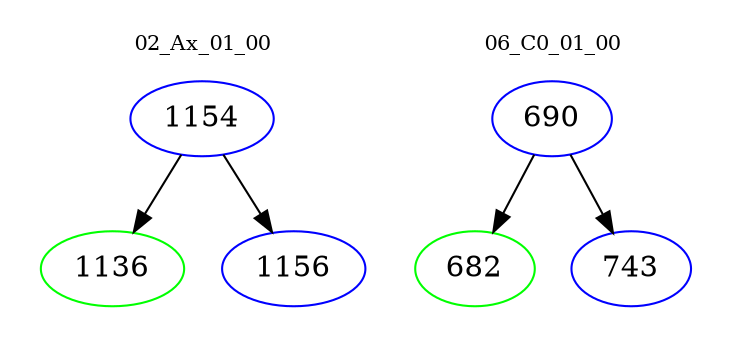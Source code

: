 digraph{
subgraph cluster_0 {
color = white
label = "02_Ax_01_00";
fontsize=10;
T0_1154 [label="1154", color="blue"]
T0_1154 -> T0_1136 [color="black"]
T0_1136 [label="1136", color="green"]
T0_1154 -> T0_1156 [color="black"]
T0_1156 [label="1156", color="blue"]
}
subgraph cluster_1 {
color = white
label = "06_C0_01_00";
fontsize=10;
T1_690 [label="690", color="blue"]
T1_690 -> T1_682 [color="black"]
T1_682 [label="682", color="green"]
T1_690 -> T1_743 [color="black"]
T1_743 [label="743", color="blue"]
}
}
